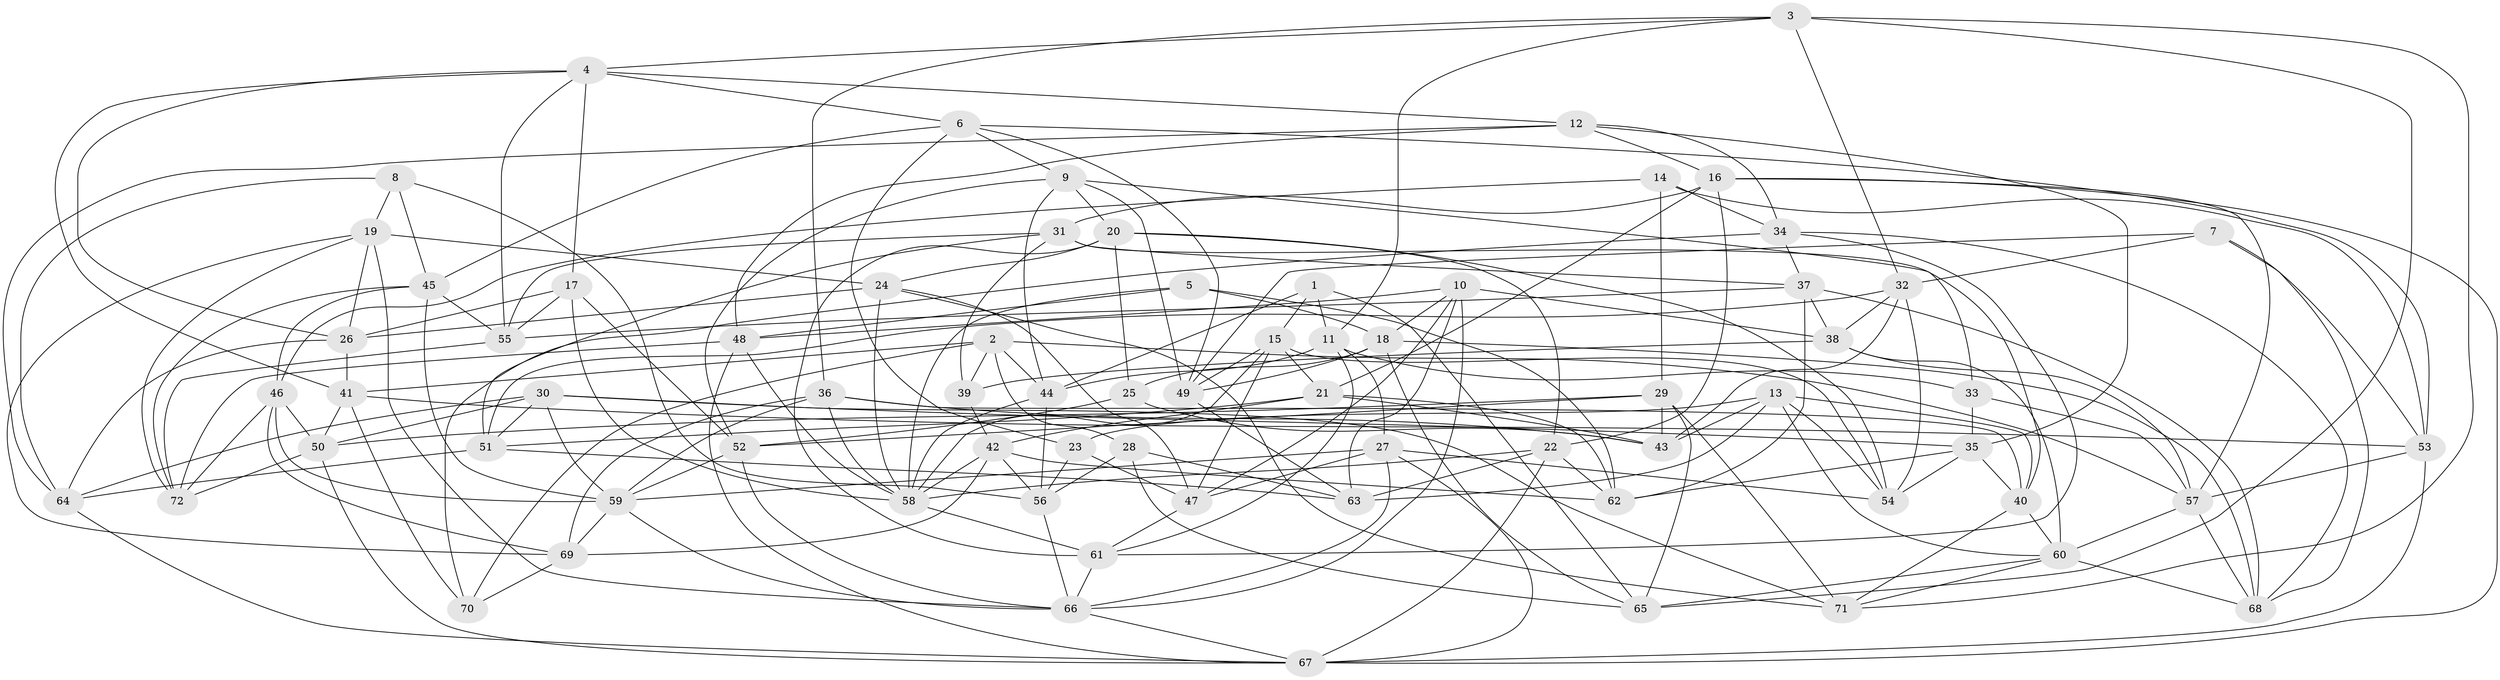 // original degree distribution, {4: 1.0}
// Generated by graph-tools (version 1.1) at 2025/50/03/09/25 03:50:50]
// undirected, 72 vertices, 211 edges
graph export_dot {
graph [start="1"]
  node [color=gray90,style=filled];
  1;
  2;
  3;
  4;
  5;
  6;
  7;
  8;
  9;
  10;
  11;
  12;
  13;
  14;
  15;
  16;
  17;
  18;
  19;
  20;
  21;
  22;
  23;
  24;
  25;
  26;
  27;
  28;
  29;
  30;
  31;
  32;
  33;
  34;
  35;
  36;
  37;
  38;
  39;
  40;
  41;
  42;
  43;
  44;
  45;
  46;
  47;
  48;
  49;
  50;
  51;
  52;
  53;
  54;
  55;
  56;
  57;
  58;
  59;
  60;
  61;
  62;
  63;
  64;
  65;
  66;
  67;
  68;
  69;
  70;
  71;
  72;
  1 -- 11 [weight=1.0];
  1 -- 15 [weight=1.0];
  1 -- 44 [weight=1.0];
  1 -- 65 [weight=1.0];
  2 -- 28 [weight=1.0];
  2 -- 39 [weight=1.0];
  2 -- 41 [weight=1.0];
  2 -- 44 [weight=1.0];
  2 -- 57 [weight=1.0];
  2 -- 70 [weight=1.0];
  3 -- 4 [weight=1.0];
  3 -- 11 [weight=1.0];
  3 -- 32 [weight=1.0];
  3 -- 36 [weight=1.0];
  3 -- 65 [weight=1.0];
  3 -- 71 [weight=1.0];
  4 -- 6 [weight=1.0];
  4 -- 12 [weight=1.0];
  4 -- 17 [weight=2.0];
  4 -- 26 [weight=1.0];
  4 -- 41 [weight=1.0];
  4 -- 55 [weight=1.0];
  5 -- 18 [weight=1.0];
  5 -- 48 [weight=1.0];
  5 -- 58 [weight=1.0];
  5 -- 62 [weight=1.0];
  6 -- 9 [weight=1.0];
  6 -- 23 [weight=1.0];
  6 -- 45 [weight=1.0];
  6 -- 49 [weight=1.0];
  6 -- 53 [weight=1.0];
  7 -- 32 [weight=1.0];
  7 -- 49 [weight=1.0];
  7 -- 53 [weight=1.0];
  7 -- 68 [weight=1.0];
  8 -- 19 [weight=1.0];
  8 -- 45 [weight=1.0];
  8 -- 56 [weight=1.0];
  8 -- 64 [weight=1.0];
  9 -- 20 [weight=1.0];
  9 -- 33 [weight=1.0];
  9 -- 44 [weight=1.0];
  9 -- 49 [weight=1.0];
  9 -- 52 [weight=1.0];
  10 -- 18 [weight=1.0];
  10 -- 38 [weight=1.0];
  10 -- 47 [weight=1.0];
  10 -- 48 [weight=1.0];
  10 -- 63 [weight=1.0];
  10 -- 66 [weight=1.0];
  11 -- 27 [weight=1.0];
  11 -- 33 [weight=1.0];
  11 -- 44 [weight=1.0];
  11 -- 61 [weight=1.0];
  12 -- 16 [weight=1.0];
  12 -- 34 [weight=1.0];
  12 -- 35 [weight=1.0];
  12 -- 48 [weight=1.0];
  12 -- 64 [weight=1.0];
  13 -- 23 [weight=1.0];
  13 -- 40 [weight=1.0];
  13 -- 43 [weight=1.0];
  13 -- 54 [weight=1.0];
  13 -- 60 [weight=1.0];
  13 -- 63 [weight=1.0];
  14 -- 29 [weight=1.0];
  14 -- 34 [weight=1.0];
  14 -- 46 [weight=1.0];
  14 -- 53 [weight=1.0];
  15 -- 21 [weight=1.0];
  15 -- 47 [weight=1.0];
  15 -- 49 [weight=1.0];
  15 -- 54 [weight=1.0];
  15 -- 58 [weight=1.0];
  16 -- 21 [weight=1.0];
  16 -- 22 [weight=1.0];
  16 -- 31 [weight=1.0];
  16 -- 57 [weight=1.0];
  16 -- 67 [weight=1.0];
  17 -- 26 [weight=1.0];
  17 -- 52 [weight=1.0];
  17 -- 55 [weight=1.0];
  17 -- 58 [weight=1.0];
  18 -- 25 [weight=1.0];
  18 -- 49 [weight=1.0];
  18 -- 65 [weight=1.0];
  18 -- 68 [weight=1.0];
  19 -- 24 [weight=1.0];
  19 -- 26 [weight=1.0];
  19 -- 66 [weight=1.0];
  19 -- 69 [weight=1.0];
  19 -- 72 [weight=1.0];
  20 -- 22 [weight=1.0];
  20 -- 24 [weight=1.0];
  20 -- 25 [weight=1.0];
  20 -- 54 [weight=1.0];
  20 -- 61 [weight=1.0];
  21 -- 42 [weight=1.0];
  21 -- 43 [weight=1.0];
  21 -- 51 [weight=1.0];
  21 -- 62 [weight=1.0];
  22 -- 58 [weight=1.0];
  22 -- 62 [weight=1.0];
  22 -- 63 [weight=1.0];
  22 -- 67 [weight=1.0];
  23 -- 47 [weight=1.0];
  23 -- 56 [weight=1.0];
  24 -- 26 [weight=1.0];
  24 -- 47 [weight=1.0];
  24 -- 58 [weight=1.0];
  24 -- 71 [weight=1.0];
  25 -- 43 [weight=1.0];
  25 -- 52 [weight=1.0];
  26 -- 41 [weight=1.0];
  26 -- 64 [weight=1.0];
  27 -- 47 [weight=1.0];
  27 -- 54 [weight=1.0];
  27 -- 59 [weight=1.0];
  27 -- 66 [weight=1.0];
  27 -- 67 [weight=1.0];
  28 -- 56 [weight=1.0];
  28 -- 63 [weight=1.0];
  28 -- 65 [weight=1.0];
  29 -- 43 [weight=1.0];
  29 -- 50 [weight=1.0];
  29 -- 52 [weight=1.0];
  29 -- 65 [weight=1.0];
  29 -- 71 [weight=1.0];
  30 -- 35 [weight=1.0];
  30 -- 50 [weight=1.0];
  30 -- 51 [weight=1.0];
  30 -- 59 [weight=1.0];
  30 -- 64 [weight=1.0];
  30 -- 71 [weight=1.0];
  31 -- 37 [weight=1.0];
  31 -- 39 [weight=1.0];
  31 -- 40 [weight=1.0];
  31 -- 51 [weight=1.0];
  31 -- 55 [weight=1.0];
  32 -- 38 [weight=1.0];
  32 -- 43 [weight=1.0];
  32 -- 51 [weight=1.0];
  32 -- 54 [weight=1.0];
  33 -- 35 [weight=1.0];
  33 -- 57 [weight=1.0];
  34 -- 37 [weight=1.0];
  34 -- 61 [weight=1.0];
  34 -- 68 [weight=1.0];
  34 -- 70 [weight=1.0];
  35 -- 40 [weight=1.0];
  35 -- 54 [weight=1.0];
  35 -- 62 [weight=1.0];
  36 -- 40 [weight=1.0];
  36 -- 43 [weight=1.0];
  36 -- 58 [weight=1.0];
  36 -- 59 [weight=1.0];
  36 -- 69 [weight=1.0];
  37 -- 38 [weight=1.0];
  37 -- 55 [weight=1.0];
  37 -- 62 [weight=1.0];
  37 -- 68 [weight=1.0];
  38 -- 39 [weight=1.0];
  38 -- 57 [weight=1.0];
  38 -- 60 [weight=1.0];
  39 -- 42 [weight=1.0];
  40 -- 60 [weight=1.0];
  40 -- 71 [weight=1.0];
  41 -- 50 [weight=1.0];
  41 -- 53 [weight=1.0];
  41 -- 70 [weight=1.0];
  42 -- 56 [weight=1.0];
  42 -- 58 [weight=1.0];
  42 -- 62 [weight=1.0];
  42 -- 69 [weight=1.0];
  44 -- 56 [weight=1.0];
  44 -- 58 [weight=1.0];
  45 -- 46 [weight=1.0];
  45 -- 55 [weight=1.0];
  45 -- 59 [weight=1.0];
  45 -- 72 [weight=1.0];
  46 -- 50 [weight=1.0];
  46 -- 59 [weight=1.0];
  46 -- 69 [weight=1.0];
  46 -- 72 [weight=1.0];
  47 -- 61 [weight=1.0];
  48 -- 58 [weight=1.0];
  48 -- 67 [weight=1.0];
  48 -- 72 [weight=1.0];
  49 -- 63 [weight=1.0];
  50 -- 67 [weight=1.0];
  50 -- 72 [weight=1.0];
  51 -- 63 [weight=1.0];
  51 -- 64 [weight=1.0];
  52 -- 59 [weight=1.0];
  52 -- 66 [weight=1.0];
  53 -- 57 [weight=1.0];
  53 -- 67 [weight=1.0];
  55 -- 72 [weight=1.0];
  56 -- 66 [weight=1.0];
  57 -- 60 [weight=2.0];
  57 -- 68 [weight=1.0];
  58 -- 61 [weight=1.0];
  59 -- 66 [weight=1.0];
  59 -- 69 [weight=1.0];
  60 -- 65 [weight=1.0];
  60 -- 68 [weight=1.0];
  60 -- 71 [weight=1.0];
  61 -- 66 [weight=1.0];
  64 -- 67 [weight=1.0];
  66 -- 67 [weight=1.0];
  69 -- 70 [weight=1.0];
}
